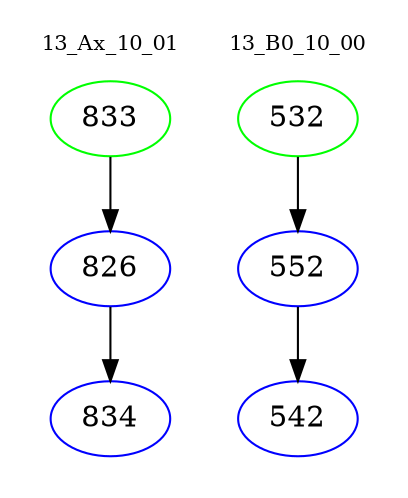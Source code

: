 digraph{
subgraph cluster_0 {
color = white
label = "13_Ax_10_01";
fontsize=10;
T0_833 [label="833", color="green"]
T0_833 -> T0_826 [color="black"]
T0_826 [label="826", color="blue"]
T0_826 -> T0_834 [color="black"]
T0_834 [label="834", color="blue"]
}
subgraph cluster_1 {
color = white
label = "13_B0_10_00";
fontsize=10;
T1_532 [label="532", color="green"]
T1_532 -> T1_552 [color="black"]
T1_552 [label="552", color="blue"]
T1_552 -> T1_542 [color="black"]
T1_542 [label="542", color="blue"]
}
}
